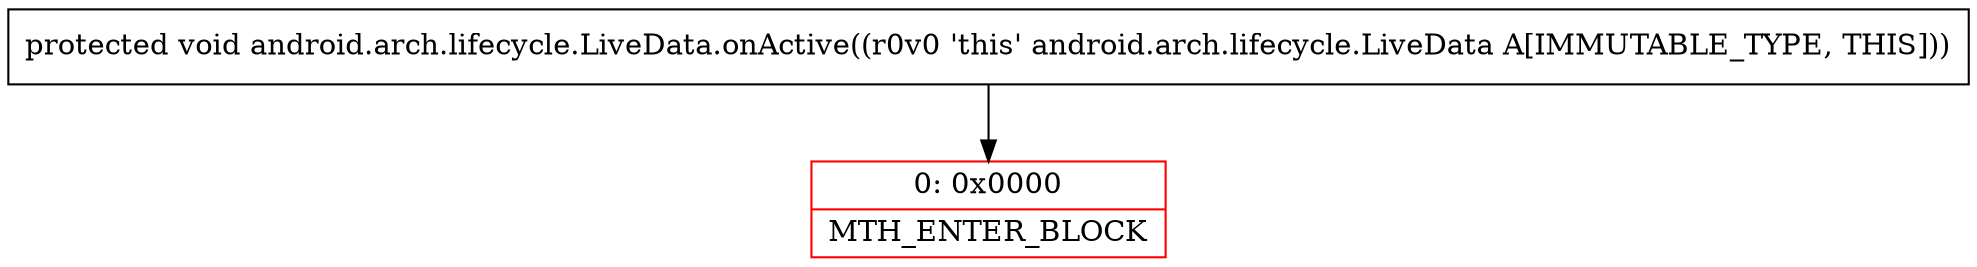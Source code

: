 digraph "CFG forandroid.arch.lifecycle.LiveData.onActive()V" {
subgraph cluster_Region_1292558877 {
label = "R(0)";
node [shape=record,color=blue];
}
Node_0 [shape=record,color=red,label="{0\:\ 0x0000|MTH_ENTER_BLOCK\l}"];
MethodNode[shape=record,label="{protected void android.arch.lifecycle.LiveData.onActive((r0v0 'this' android.arch.lifecycle.LiveData A[IMMUTABLE_TYPE, THIS])) }"];
MethodNode -> Node_0;
}

